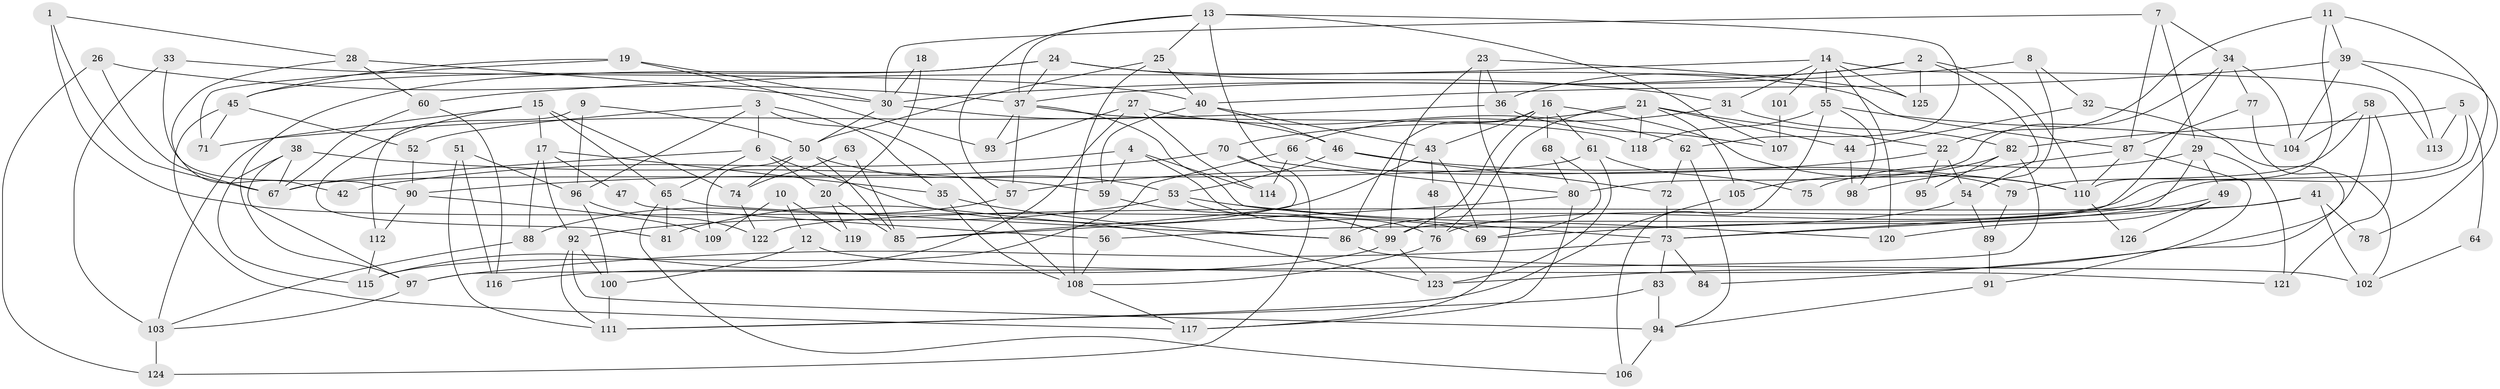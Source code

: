 // coarse degree distribution, {5: 0.2222222222222222, 7: 0.12698412698412698, 8: 0.047619047619047616, 6: 0.1111111111111111, 4: 0.20634920634920634, 2: 0.07936507936507936, 3: 0.14285714285714285, 10: 0.031746031746031744, 12: 0.015873015873015872, 11: 0.015873015873015872}
// Generated by graph-tools (version 1.1) at 2025/55/03/04/25 21:55:07]
// undirected, 126 vertices, 252 edges
graph export_dot {
graph [start="1"]
  node [color=gray90,style=filled];
  1;
  2;
  3;
  4;
  5;
  6;
  7;
  8;
  9;
  10;
  11;
  12;
  13;
  14;
  15;
  16;
  17;
  18;
  19;
  20;
  21;
  22;
  23;
  24;
  25;
  26;
  27;
  28;
  29;
  30;
  31;
  32;
  33;
  34;
  35;
  36;
  37;
  38;
  39;
  40;
  41;
  42;
  43;
  44;
  45;
  46;
  47;
  48;
  49;
  50;
  51;
  52;
  53;
  54;
  55;
  56;
  57;
  58;
  59;
  60;
  61;
  62;
  63;
  64;
  65;
  66;
  67;
  68;
  69;
  70;
  71;
  72;
  73;
  74;
  75;
  76;
  77;
  78;
  79;
  80;
  81;
  82;
  83;
  84;
  85;
  86;
  87;
  88;
  89;
  90;
  91;
  92;
  93;
  94;
  95;
  96;
  97;
  98;
  99;
  100;
  101;
  102;
  103;
  104;
  105;
  106;
  107;
  108;
  109;
  110;
  111;
  112;
  113;
  114;
  115;
  116;
  117;
  118;
  119;
  120;
  121;
  122;
  123;
  124;
  125;
  126;
  1 -- 69;
  1 -- 67;
  1 -- 28;
  2 -- 37;
  2 -- 110;
  2 -- 36;
  2 -- 54;
  2 -- 125;
  3 -- 35;
  3 -- 52;
  3 -- 6;
  3 -- 96;
  3 -- 108;
  4 -- 59;
  4 -- 114;
  4 -- 42;
  4 -- 76;
  5 -- 113;
  5 -- 86;
  5 -- 64;
  5 -- 82;
  6 -- 123;
  6 -- 20;
  6 -- 65;
  6 -- 67;
  7 -- 29;
  7 -- 30;
  7 -- 34;
  7 -- 87;
  8 -- 30;
  8 -- 54;
  8 -- 32;
  9 -- 50;
  9 -- 96;
  9 -- 112;
  10 -- 109;
  10 -- 12;
  10 -- 119;
  11 -- 76;
  11 -- 22;
  11 -- 39;
  11 -- 110;
  12 -- 100;
  12 -- 121;
  13 -- 80;
  13 -- 37;
  13 -- 25;
  13 -- 57;
  13 -- 62;
  13 -- 107;
  14 -- 31;
  14 -- 125;
  14 -- 55;
  14 -- 60;
  14 -- 101;
  14 -- 113;
  14 -- 120;
  15 -- 81;
  15 -- 17;
  15 -- 65;
  15 -- 74;
  15 -- 103;
  16 -- 99;
  16 -- 86;
  16 -- 43;
  16 -- 61;
  16 -- 68;
  16 -- 110;
  17 -- 35;
  17 -- 92;
  17 -- 47;
  17 -- 88;
  18 -- 30;
  18 -- 20;
  19 -- 45;
  19 -- 30;
  19 -- 71;
  19 -- 93;
  20 -- 85;
  20 -- 119;
  21 -- 105;
  21 -- 76;
  21 -- 22;
  21 -- 44;
  21 -- 70;
  21 -- 118;
  22 -- 57;
  22 -- 54;
  22 -- 95;
  23 -- 36;
  23 -- 99;
  23 -- 117;
  23 -- 125;
  24 -- 97;
  24 -- 87;
  24 -- 31;
  24 -- 37;
  24 -- 45;
  25 -- 40;
  25 -- 50;
  25 -- 108;
  26 -- 67;
  26 -- 37;
  26 -- 124;
  27 -- 62;
  27 -- 93;
  27 -- 114;
  27 -- 115;
  28 -- 30;
  28 -- 42;
  28 -- 60;
  29 -- 49;
  29 -- 73;
  29 -- 75;
  29 -- 121;
  30 -- 50;
  30 -- 46;
  31 -- 82;
  31 -- 66;
  32 -- 44;
  32 -- 84;
  33 -- 103;
  33 -- 90;
  33 -- 40;
  34 -- 80;
  34 -- 77;
  34 -- 99;
  34 -- 104;
  35 -- 108;
  35 -- 86;
  36 -- 71;
  36 -- 107;
  37 -- 73;
  37 -- 57;
  37 -- 93;
  37 -- 118;
  38 -- 59;
  38 -- 67;
  38 -- 97;
  38 -- 115;
  39 -- 104;
  39 -- 40;
  39 -- 78;
  39 -- 113;
  40 -- 43;
  40 -- 46;
  40 -- 59;
  41 -- 73;
  41 -- 122;
  41 -- 78;
  41 -- 102;
  43 -- 48;
  43 -- 69;
  43 -- 81;
  44 -- 98;
  45 -- 117;
  45 -- 52;
  45 -- 71;
  46 -- 110;
  46 -- 53;
  46 -- 72;
  47 -- 56;
  48 -- 76;
  49 -- 120;
  49 -- 69;
  49 -- 126;
  50 -- 53;
  50 -- 74;
  50 -- 85;
  50 -- 109;
  51 -- 116;
  51 -- 96;
  51 -- 111;
  52 -- 90;
  53 -- 92;
  53 -- 99;
  53 -- 120;
  54 -- 56;
  54 -- 89;
  55 -- 118;
  55 -- 98;
  55 -- 104;
  55 -- 106;
  56 -- 108;
  57 -- 88;
  58 -- 104;
  58 -- 123;
  58 -- 79;
  58 -- 121;
  59 -- 99;
  60 -- 67;
  60 -- 116;
  61 -- 67;
  61 -- 75;
  61 -- 123;
  62 -- 94;
  62 -- 72;
  63 -- 85;
  63 -- 74;
  64 -- 102;
  65 -- 81;
  65 -- 86;
  65 -- 106;
  66 -- 115;
  66 -- 79;
  66 -- 114;
  68 -- 80;
  68 -- 69;
  70 -- 124;
  70 -- 85;
  70 -- 90;
  72 -- 73;
  73 -- 97;
  73 -- 83;
  73 -- 84;
  74 -- 122;
  76 -- 108;
  77 -- 87;
  77 -- 102;
  79 -- 89;
  80 -- 117;
  80 -- 85;
  82 -- 97;
  82 -- 95;
  82 -- 105;
  83 -- 94;
  83 -- 111;
  86 -- 102;
  87 -- 110;
  87 -- 91;
  87 -- 98;
  88 -- 103;
  89 -- 91;
  90 -- 112;
  90 -- 109;
  91 -- 94;
  92 -- 111;
  92 -- 94;
  92 -- 100;
  94 -- 106;
  96 -- 100;
  96 -- 122;
  97 -- 103;
  99 -- 116;
  99 -- 123;
  100 -- 111;
  101 -- 107;
  103 -- 124;
  105 -- 111;
  108 -- 117;
  110 -- 126;
  112 -- 115;
}
